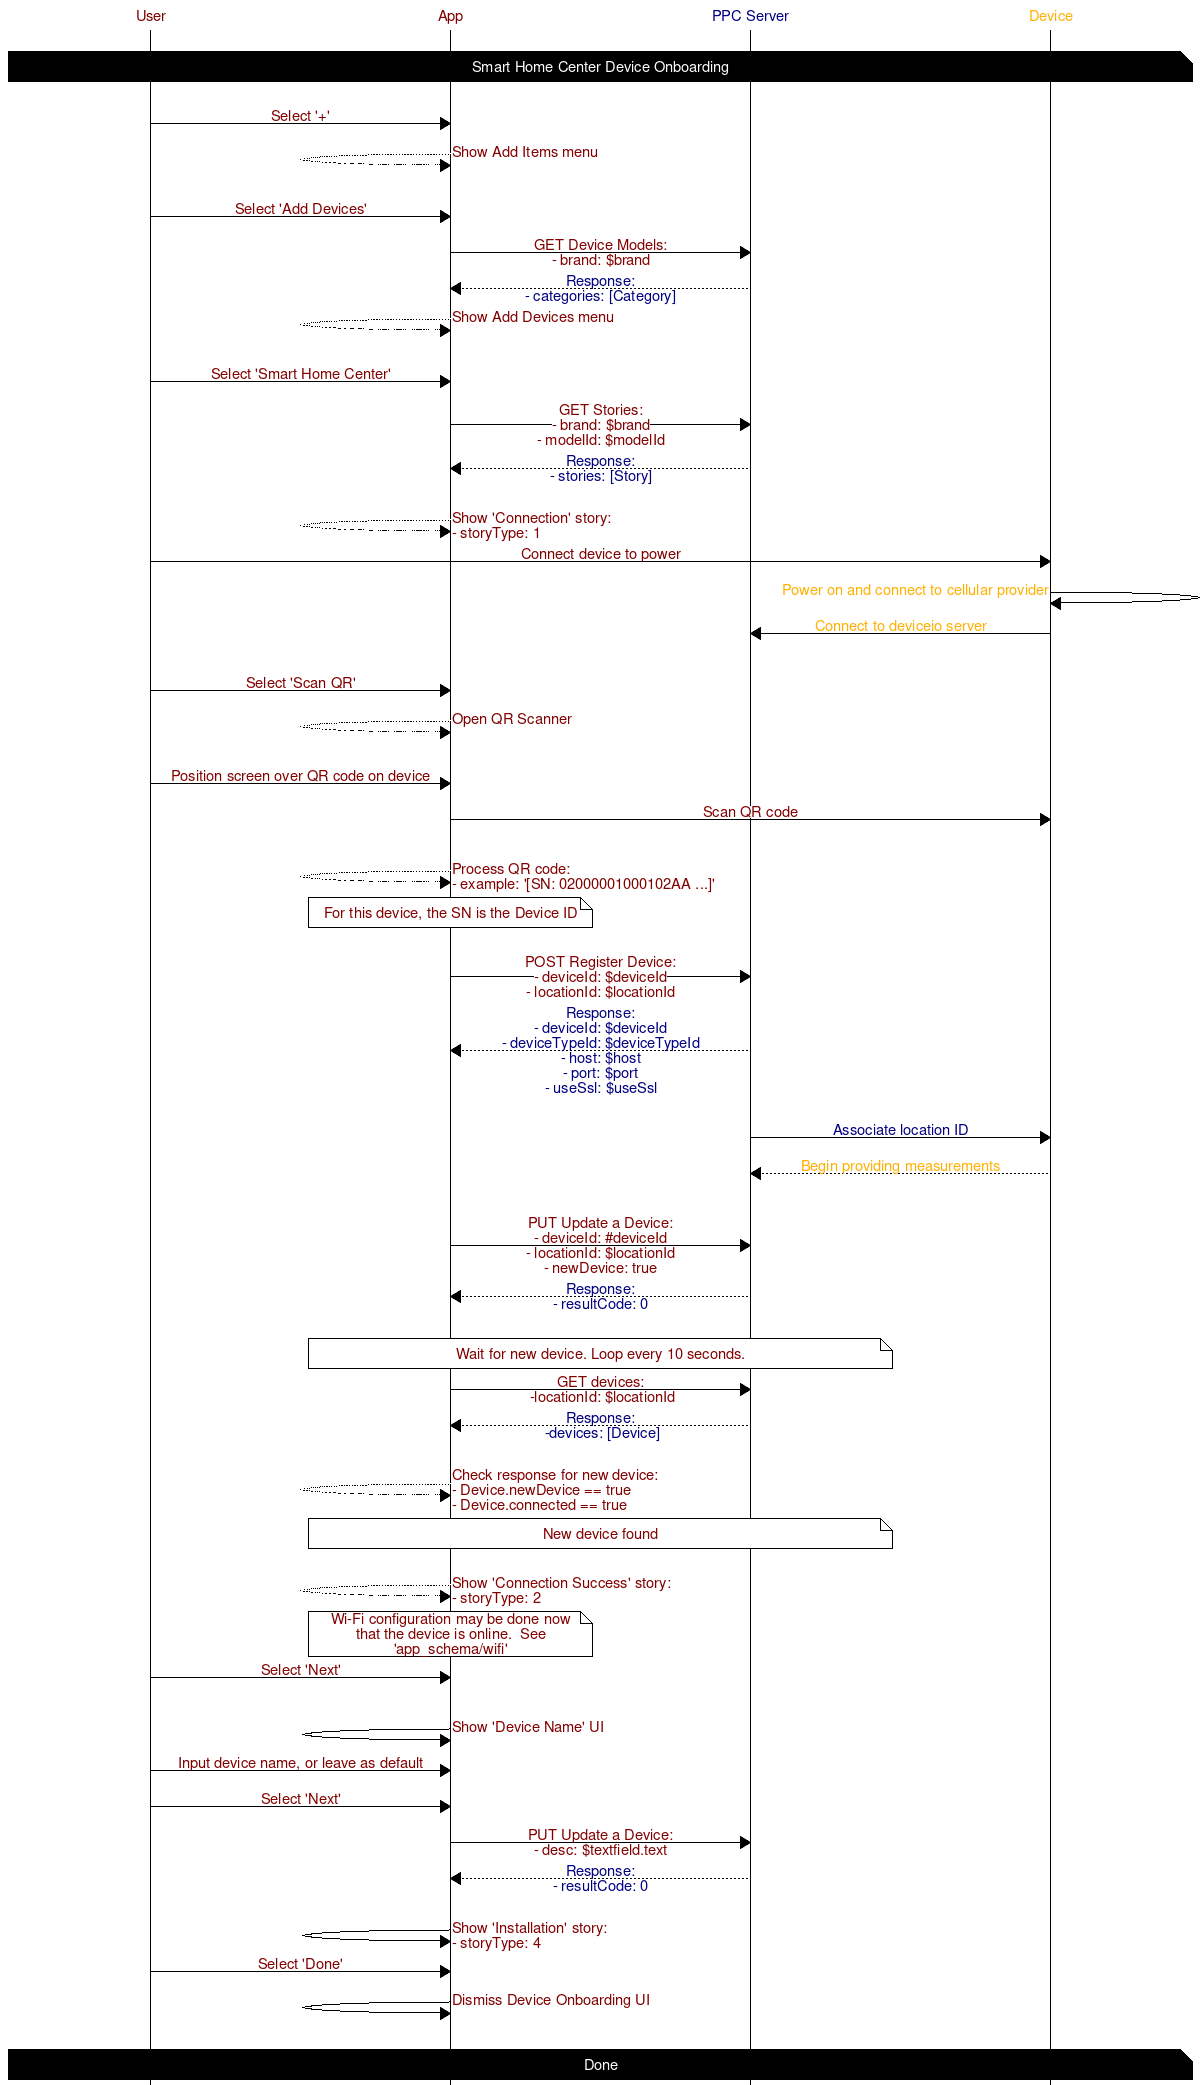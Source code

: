 # Device Onboarding - Smart Home Center
# - Connecting and registering a Smart Home Center
# - Wi-Fi Configuration is part of our Device Onboarding logic.  See 'app_schema/wifi' and 'device_configuration/smart_home_center_wifi'.

msc {
	hscale = "2";

	user [label="User", textcolour="maroon", arctextcolour="maroon"],
	app [label="App", textcolour="maroon", arctextcolour="maroon"],
	server [label="PPC Server", textcolour="navy", arctextcolour="navy"],
	device [label="Device", textcolour="orange", arctextcolour="orange"];
	|||;
	user note device [label="Smart Home Center Device Onboarding", textbgcolor="black", textcolor="white"];
	|||;

	# Open Add Devices menu
	user => app [label="Select '+'"];
	app << app [label="Show Add Items menu"];
	|||;
	user => app [label="Select 'Add Devices'"];
	app => server [label="GET Device Models:\n- brand: $brand"];
	app << server [label="Response:\n- categories: [Category]"];
	app << app [label="Show Add Devices menu"];
	|||;

	# Select Device
	user => app [label="Select 'Smart Home Center'"];
	app => server [label="GET Stories:\n- brand: $brand\n- modelId: $modelId"];
	app << server [label="Response:\n- stories: [Story]"];
	|||;

 	# Show Connection Story
	app << app [label="Show 'Connection' story:\n- storyType: 1"];
	user => device [label="Connect device to power"];
	device => device [label="Power on and connect to cellular provider"];
	device => server [label="Connect to deviceio server"];
	|||;

	# Scan QR
	user => app [label="Select 'Scan QR'"];
	app << app [label="Open QR Scanner"];
	|||;
	user => app [label="Position screen over QR code on device"];
	app => device [label="Scan QR code"];
	|||;
	app << app [label="Process QR code:\n- example: '[SN: 02000001000102AA ...]'"];
	app note app [label="For this device, the SN is the Device ID"];
	|||;

	# Register device
	app => server [label="POST Register Device:\n- deviceId: $deviceId\n- locationId: $locationId"];
	app << server [label="Response:\n- deviceId: $deviceId\n- deviceTypeId: $deviceTypeId\n- host: $host\n- port: $port\n- useSsl: $useSsl"];
	|||;
	server => device [label="Associate location ID"];
	server << device [label="Begin providing measurements"];
	|||;
	app => server [label="PUT Update a Device:\n- deviceId: #deviceId\n- locationId: $locationId\n- newDevice: true"];
	app << server [label="Response:\n- resultCode: 0"];
	|||;
	app note server [label="Wait for new device. Loop every 10 seconds."];
	app => server [label="GET devices:\n -locationId: $locationId"];
	app << server [label="Response:\n -devices: [Device]"];
	|||;
	app << app [label="Check response for new device:\n- Device.newDevice == true\n- Device.connected == true"];
	app note server [label="New device found"];
	|||;

 	# Show Connection Success Story
	app << app [label="Show 'Connection Success' story:\n- storyType: 2"];
	app note app [label="Wi-Fi configuration may be done now that the device is online.  See 'app_schema/wifi'"];
	user => app [label="Select 'Next'"];
	|||;

	# Show Device Onboarding Configuration Screens
	app => app [label="Show 'Device Name' UI"];
	user => app [label="Input device name, or leave as default"];
	user => app [label="Select 'Next'"];
	app => server [label="PUT Update a Device:\n- desc: $textfield.text"];
	app << server [label="Response:\n- resultCode: 0"];
	|||;

	# Show Installation Help Story
	app => app [label="Show 'Installation' story:\n- storyType: 4"];
	user => app [label="Select 'Done'"];
	app => app [label="Dismiss Device Onboarding UI"];
	|||;

	user note device [label="Done", textbgcolor="black", textcolor="white"];
}
